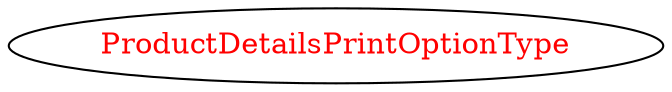 digraph dependencyGraph {
 concentrate=true;
 ranksep="2.0";
 rankdir="LR"; 
 splines="ortho";
"ProductDetailsPrintOptionType" [fontcolor="red"];
}